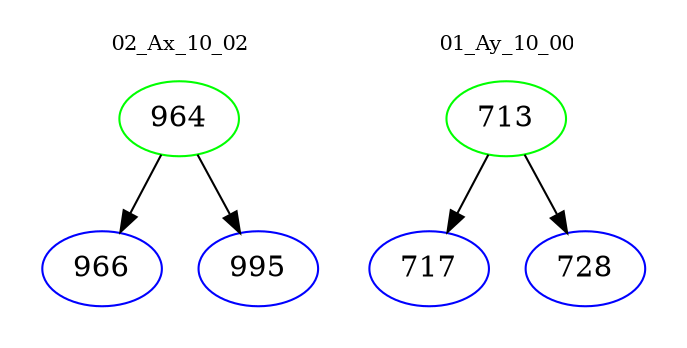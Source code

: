 digraph{
subgraph cluster_0 {
color = white
label = "02_Ax_10_02";
fontsize=10;
T0_964 [label="964", color="green"]
T0_964 -> T0_966 [color="black"]
T0_966 [label="966", color="blue"]
T0_964 -> T0_995 [color="black"]
T0_995 [label="995", color="blue"]
}
subgraph cluster_1 {
color = white
label = "01_Ay_10_00";
fontsize=10;
T1_713 [label="713", color="green"]
T1_713 -> T1_717 [color="black"]
T1_717 [label="717", color="blue"]
T1_713 -> T1_728 [color="black"]
T1_728 [label="728", color="blue"]
}
}
